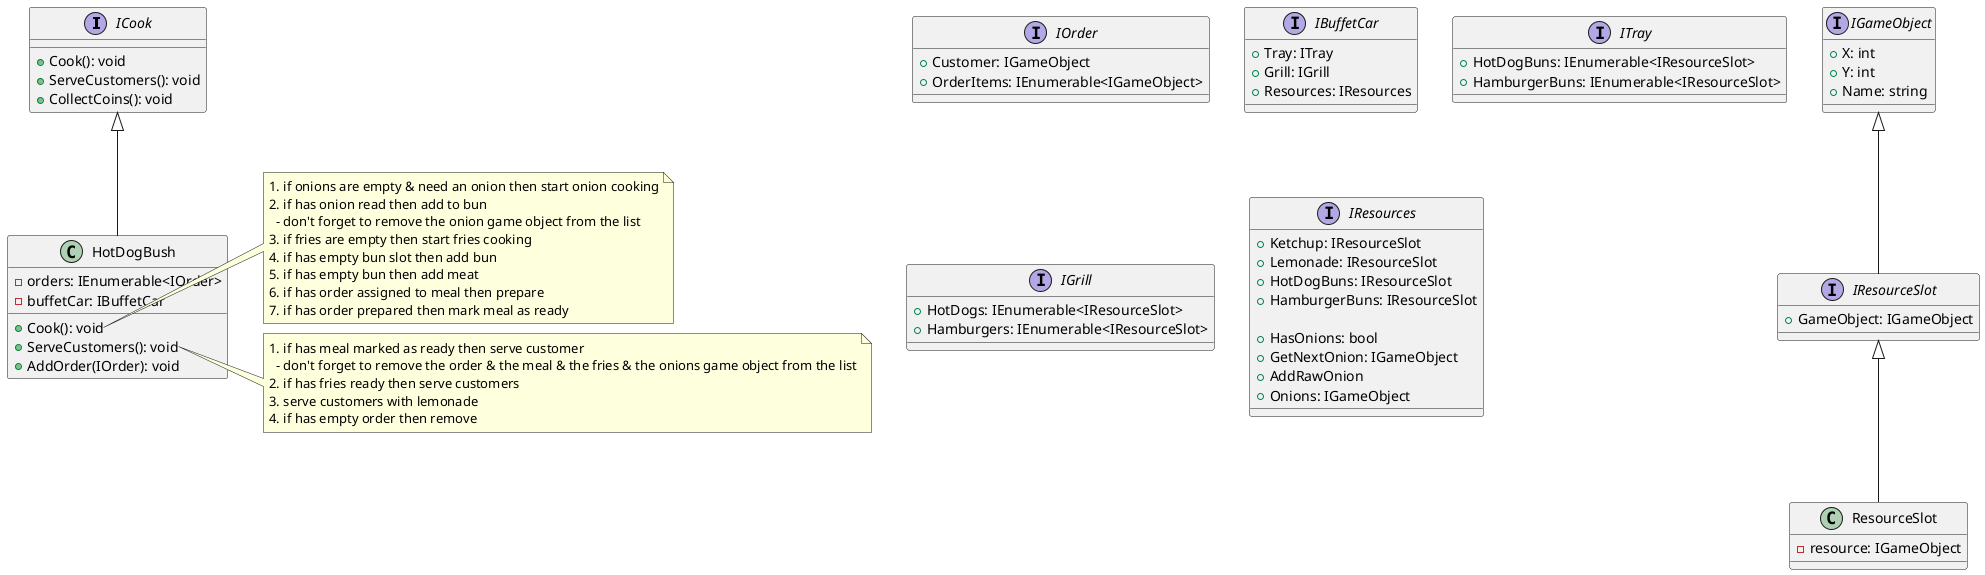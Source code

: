 @startuml GameRobot

interface ICook
{
  + Cook(): void
  + ServeCustomers(): void
  + CollectCoins(): void
}

class HotDogBush
{
  - orders: IEnumerable<IOrder>
  - buffetCar: IBuffetCar
  + Cook(): void
  + ServeCustomers(): void
  + AddOrder(IOrder): void
}
note right of HotDogBush::Cook
  1. if onions are empty & need an onion then start onion cooking
  2. if has onion read then add to bun
    - don't forget to remove the onion game object from the list
  3. if fries are empty then start fries cooking
  4. if has empty bun slot then add bun
  5. if has empty bun then add meat
  6. if has order assigned to meal then prepare
  7. if has order prepared then mark meal as ready
end note
note right of HotDogBush::ServeCustomers
  1. if has meal marked as ready then serve customer
    - don't forget to remove the order & the meal & the fries & the onions game object from the list
  2. if has fries ready then serve customers
  3. serve customers with lemonade
  4. if has empty order then remove
end note

interface IOrder
{
  + Customer: IGameObject
  + OrderItems: IEnumerable<IGameObject>
}

interface IBuffetCar
{
  + Tray: ITray
  + Grill: IGrill
  + Resources: IResources
}

interface ITray
{
  + HotDogBuns: IEnumerable<IResourceSlot>
  + HamburgerBuns: IEnumerable<IResourceSlot>
}

interface IGrill
{
  + HotDogs: IEnumerable<IResourceSlot>
  + Hamburgers: IEnumerable<IResourceSlot>
}

interface IResourceSlot
{
  + GameObject: IGameObject
}

class ResourceSlot
{
  - resource: IGameObject
}

interface IResources
{
  + Ketchup: IResourceSlot
  + Lemonade: IResourceSlot
  + HotDogBuns: IResourceSlot
  + HamburgerBuns: IResourceSlot
  
  + HasOnions: bool
  + GetNextOnion: IGameObject
  + AddRawOnion
  + Onions: IGameObject
}

interface IGameObject
{
  + X: int
  + Y: int
  + Name: string
}

IGameObject <|-- IResourceSlot
IResourceSlot <|-- ResourceSlot
ICook <|-- HotDogBush

@enduml